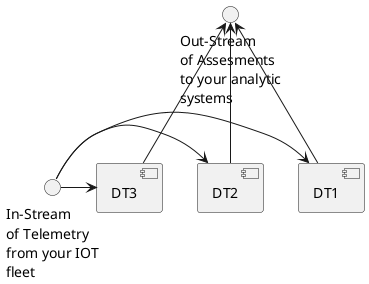 @startuml
interface "Out-Stream\nof Assesments\nto your analytic\nsystems" as out1
interface "In-Stream\nof Telemetry\nfrom your IOT\nfleet" as in1
in1 -> [DT1]
out1 <-- [DT1]
in1 -> [DT2]
out1 <-- [DT2]
in1 -> [DT3]
out1 <-- [DT3]
@enduml
